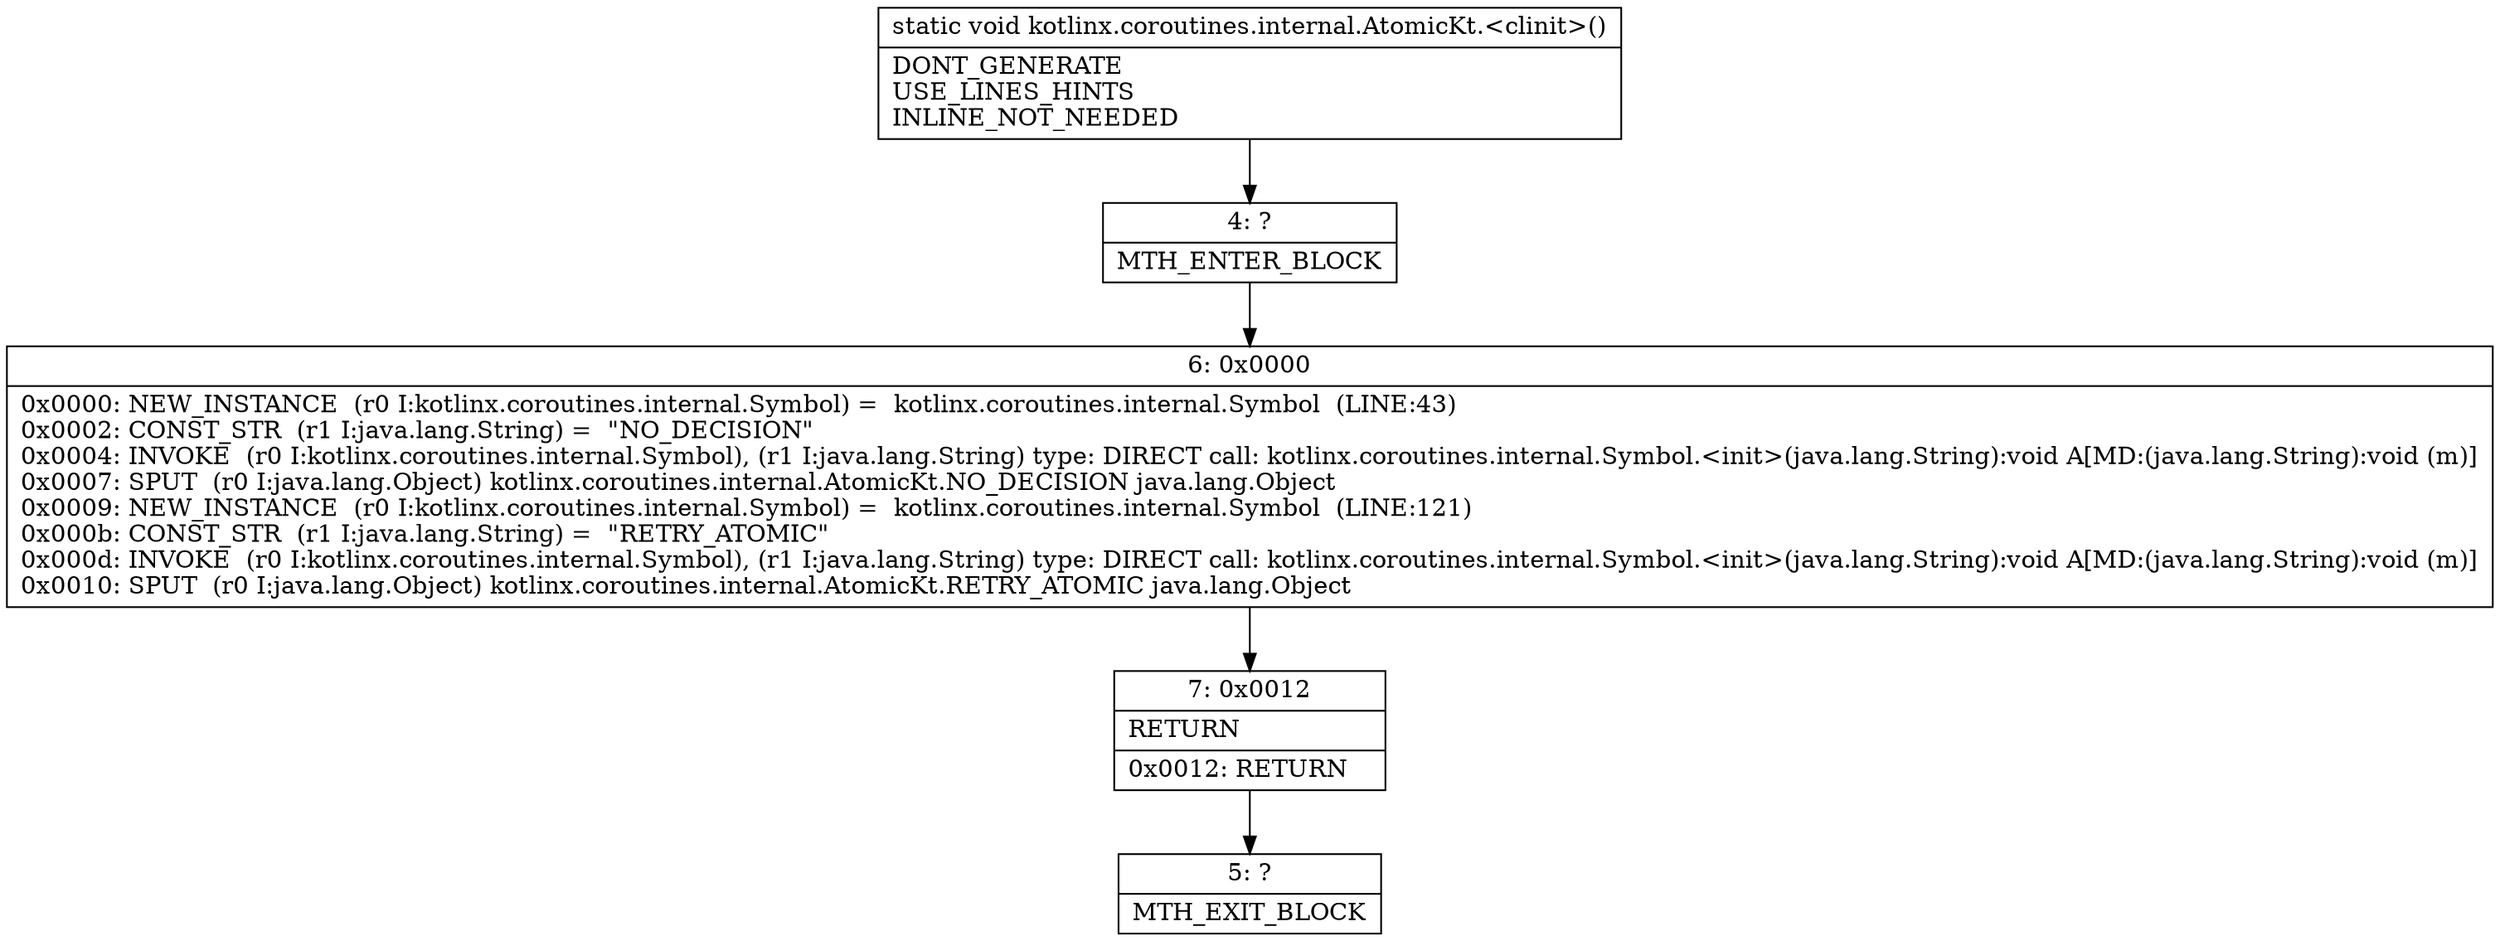 digraph "CFG forkotlinx.coroutines.internal.AtomicKt.\<clinit\>()V" {
Node_4 [shape=record,label="{4\:\ ?|MTH_ENTER_BLOCK\l}"];
Node_6 [shape=record,label="{6\:\ 0x0000|0x0000: NEW_INSTANCE  (r0 I:kotlinx.coroutines.internal.Symbol) =  kotlinx.coroutines.internal.Symbol  (LINE:43)\l0x0002: CONST_STR  (r1 I:java.lang.String) =  \"NO_DECISION\" \l0x0004: INVOKE  (r0 I:kotlinx.coroutines.internal.Symbol), (r1 I:java.lang.String) type: DIRECT call: kotlinx.coroutines.internal.Symbol.\<init\>(java.lang.String):void A[MD:(java.lang.String):void (m)]\l0x0007: SPUT  (r0 I:java.lang.Object) kotlinx.coroutines.internal.AtomicKt.NO_DECISION java.lang.Object \l0x0009: NEW_INSTANCE  (r0 I:kotlinx.coroutines.internal.Symbol) =  kotlinx.coroutines.internal.Symbol  (LINE:121)\l0x000b: CONST_STR  (r1 I:java.lang.String) =  \"RETRY_ATOMIC\" \l0x000d: INVOKE  (r0 I:kotlinx.coroutines.internal.Symbol), (r1 I:java.lang.String) type: DIRECT call: kotlinx.coroutines.internal.Symbol.\<init\>(java.lang.String):void A[MD:(java.lang.String):void (m)]\l0x0010: SPUT  (r0 I:java.lang.Object) kotlinx.coroutines.internal.AtomicKt.RETRY_ATOMIC java.lang.Object \l}"];
Node_7 [shape=record,label="{7\:\ 0x0012|RETURN\l|0x0012: RETURN   \l}"];
Node_5 [shape=record,label="{5\:\ ?|MTH_EXIT_BLOCK\l}"];
MethodNode[shape=record,label="{static void kotlinx.coroutines.internal.AtomicKt.\<clinit\>()  | DONT_GENERATE\lUSE_LINES_HINTS\lINLINE_NOT_NEEDED\l}"];
MethodNode -> Node_4;Node_4 -> Node_6;
Node_6 -> Node_7;
Node_7 -> Node_5;
}

